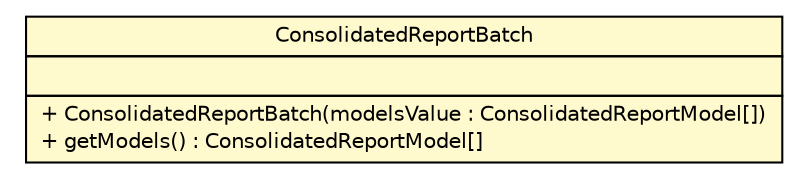 #!/usr/local/bin/dot
#
# Class diagram 
# Generated by UMLGraph version R5_6 (http://www.umlgraph.org/)
#

digraph G {
	edge [fontname="Helvetica",fontsize=10,labelfontname="Helvetica",labelfontsize=10];
	node [fontname="Helvetica",fontsize=10,shape=plaintext];
	nodesep=0.25;
	ranksep=0.5;
	// com.github.mkolisnyk.cucumber.reporting.types.consolidated.ConsolidatedReportBatch
	c4022 [label=<<table title="com.github.mkolisnyk.cucumber.reporting.types.consolidated.ConsolidatedReportBatch" border="0" cellborder="1" cellspacing="0" cellpadding="2" port="p" bgcolor="lemonChiffon" href="./ConsolidatedReportBatch.html">
		<tr><td><table border="0" cellspacing="0" cellpadding="1">
<tr><td align="center" balign="center"> ConsolidatedReportBatch </td></tr>
		</table></td></tr>
		<tr><td><table border="0" cellspacing="0" cellpadding="1">
<tr><td align="left" balign="left">  </td></tr>
		</table></td></tr>
		<tr><td><table border="0" cellspacing="0" cellpadding="1">
<tr><td align="left" balign="left"> + ConsolidatedReportBatch(modelsValue : ConsolidatedReportModel[]) </td></tr>
<tr><td align="left" balign="left"> + getModels() : ConsolidatedReportModel[] </td></tr>
		</table></td></tr>
		</table>>, URL="./ConsolidatedReportBatch.html", fontname="Helvetica", fontcolor="black", fontsize=10.0];
}

